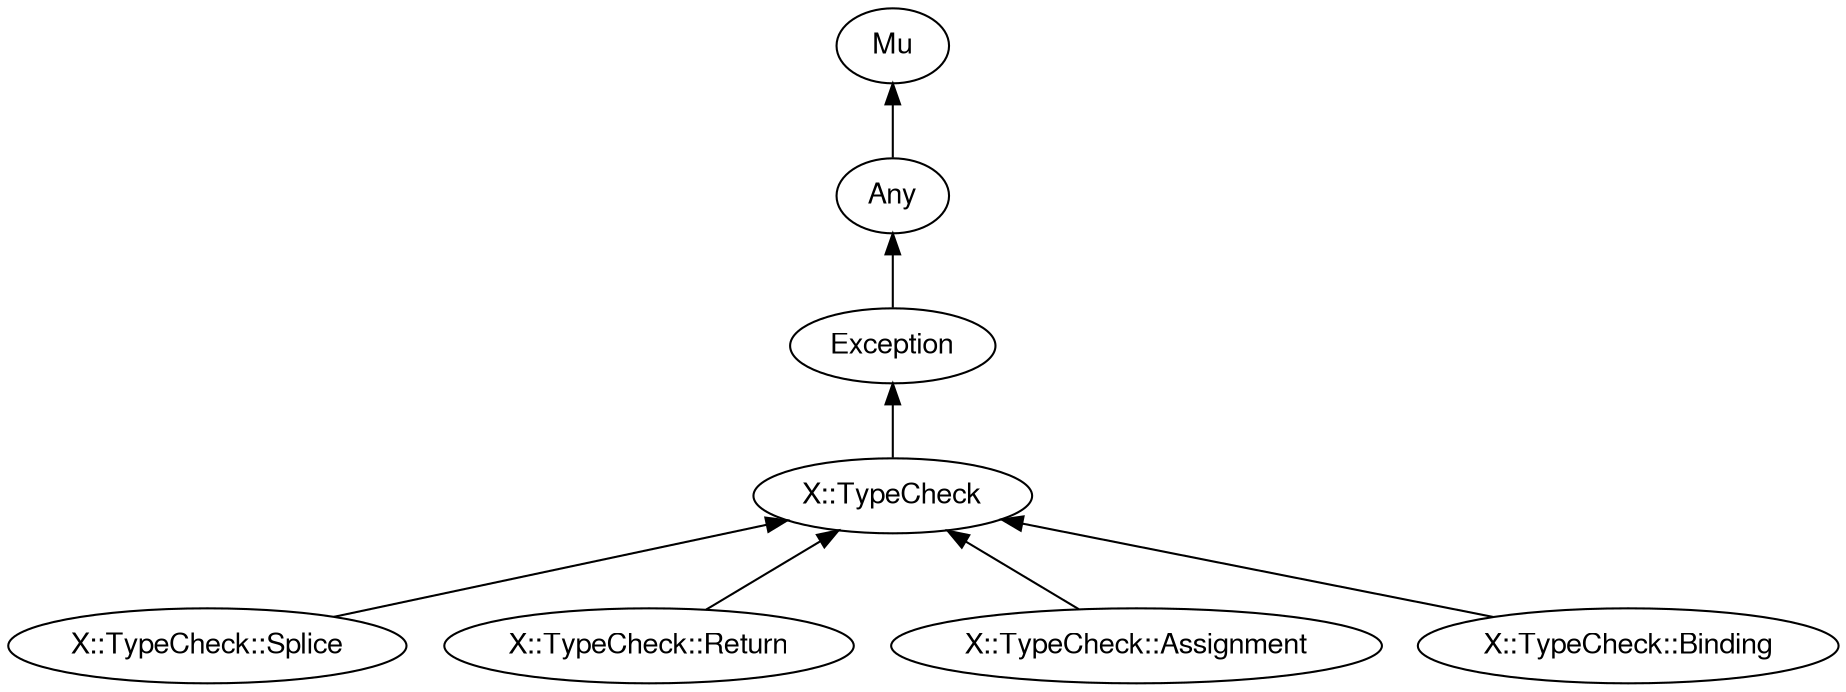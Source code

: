digraph "perl6-type-graph" {
    rankdir=BT;
    splines=polyline;
    overlap=false; 
    // Types
    "X::TypeCheck" [color="#000000", fontcolor="#000000", href="/type/X::TypeCheck", fontname="FreeSans"];
    "Mu" [color="#000000", fontcolor="#000000", href="/type/Mu", fontname="FreeSans"];
    "Any" [color="#000000", fontcolor="#000000", href="/type/Any", fontname="FreeSans"];
    "Exception" [color="#000000", fontcolor="#000000", href="/type/Exception", fontname="FreeSans"];
    "X::TypeCheck::Splice" [color="#000000", fontcolor="#000000", href="/type/X::TypeCheck::Splice", fontname="FreeSans"];
    "X::TypeCheck::Return" [color="#000000", fontcolor="#000000", href="/type/X::TypeCheck::Return", fontname="FreeSans"];
    "X::TypeCheck::Assignment" [color="#000000", fontcolor="#000000", href="/type/X::TypeCheck::Assignment", fontname="FreeSans"];
    "X::TypeCheck::Binding" [color="#000000", fontcolor="#000000", href="/type/X::TypeCheck::Binding", fontname="FreeSans"];

    // Superclasses
    "X::TypeCheck" -> "Exception" [color="#000000"];
    "Any" -> "Mu" [color="#000000"];
    "Exception" -> "Any" [color="#000000"];
    "X::TypeCheck::Splice" -> "X::TypeCheck" [color="#000000"];
    "X::TypeCheck::Return" -> "X::TypeCheck" [color="#000000"];
    "X::TypeCheck::Assignment" -> "X::TypeCheck" [color="#000000"];
    "X::TypeCheck::Binding" -> "X::TypeCheck" [color="#000000"];

    // Roles
}
